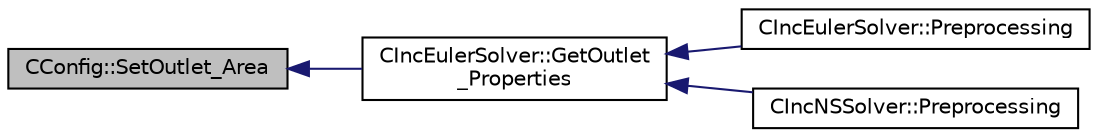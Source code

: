 digraph "CConfig::SetOutlet_Area"
{
  edge [fontname="Helvetica",fontsize="10",labelfontname="Helvetica",labelfontsize="10"];
  node [fontname="Helvetica",fontsize="10",shape=record];
  rankdir="LR";
  Node15227 [label="CConfig::SetOutlet_Area",height=0.2,width=0.4,color="black", fillcolor="grey75", style="filled", fontcolor="black"];
  Node15227 -> Node15228 [dir="back",color="midnightblue",fontsize="10",style="solid",fontname="Helvetica"];
  Node15228 [label="CIncEulerSolver::GetOutlet\l_Properties",height=0.2,width=0.4,color="black", fillcolor="white", style="filled",URL="$class_c_inc_euler_solver.html#aacea1dc960644b2fb82b191b17bf9056",tooltip="A virtual member. "];
  Node15228 -> Node15229 [dir="back",color="midnightblue",fontsize="10",style="solid",fontname="Helvetica"];
  Node15229 [label="CIncEulerSolver::Preprocessing",height=0.2,width=0.4,color="black", fillcolor="white", style="filled",URL="$class_c_inc_euler_solver.html#aabd902b10cc9b41b6b2c406efba0ac41",tooltip="Compute primitive variables and their gradients. "];
  Node15228 -> Node15230 [dir="back",color="midnightblue",fontsize="10",style="solid",fontname="Helvetica"];
  Node15230 [label="CIncNSSolver::Preprocessing",height=0.2,width=0.4,color="black", fillcolor="white", style="filled",URL="$class_c_inc_n_s_solver.html#ae84f6e86313acd1da80c505b4eab81e5",tooltip="Restart residual and compute gradients. "];
}
